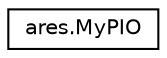 digraph "Graphical Class Hierarchy"
{
 // LATEX_PDF_SIZE
  edge [fontname="Helvetica",fontsize="10",labelfontname="Helvetica",labelfontsize="10"];
  node [fontname="Helvetica",fontsize="10",shape=record];
  rankdir="LR";
  Node0 [label="ares.MyPIO",height=0.2,width=0.4,color="black", fillcolor="white", style="filled",URL="$dd/da1/classares_1_1MyPIO.html",tooltip=" "];
}
